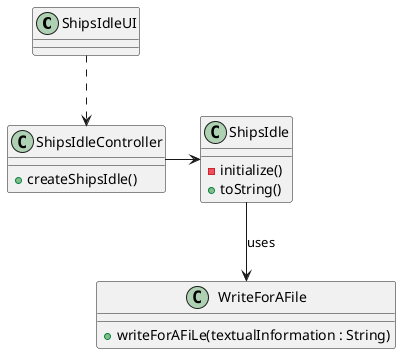 @startuml
'https://plantuml.com/sequence-diagram

class ShipsIdleUI{
}

class ShipsIdleController{
+ createShipsIdle()
}


class ShipsIdle {
- initialize()
+ toString()
}

class WriteForAFile{
+ writeForAFiLe(textualInformation : String)
}

ShipsIdleUI ..> ShipsIdleController
ShipsIdleController-> ShipsIdle
ShipsIdle --> WriteForAFile : uses
@enduml
